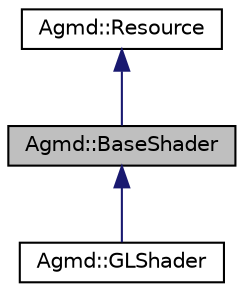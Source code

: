 digraph "Agmd::BaseShader"
{
  edge [fontname="Helvetica",fontsize="10",labelfontname="Helvetica",labelfontsize="10"];
  node [fontname="Helvetica",fontsize="10",shape=record];
  Node1 [label="Agmd::BaseShader",height=0.2,width=0.4,color="black", fillcolor="grey75", style="filled" fontcolor="black"];
  Node2 -> Node1 [dir="back",color="midnightblue",fontsize="10",style="solid"];
  Node2 [label="Agmd::Resource",height=0.2,width=0.4,color="black", fillcolor="white", style="filled",URL="$class_agmd_1_1_resource.html"];
  Node1 -> Node3 [dir="back",color="midnightblue",fontsize="10",style="solid"];
  Node3 [label="Agmd::GLShader",height=0.2,width=0.4,color="black", fillcolor="white", style="filled",URL="$class_agmd_1_1_g_l_shader.html"];
}
